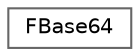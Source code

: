 digraph "Graphical Class Hierarchy"
{
 // INTERACTIVE_SVG=YES
 // LATEX_PDF_SIZE
  bgcolor="transparent";
  edge [fontname=Helvetica,fontsize=10,labelfontname=Helvetica,labelfontsize=10];
  node [fontname=Helvetica,fontsize=10,shape=box,height=0.2,width=0.4];
  rankdir="LR";
  Node0 [id="Node000000",label="FBase64",height=0.2,width=0.4,color="grey40", fillcolor="white", style="filled",URL="$d1/dec/structFBase64.html",tooltip="Class for encoding/decoding Base64 data (RFC 4648)"];
}
